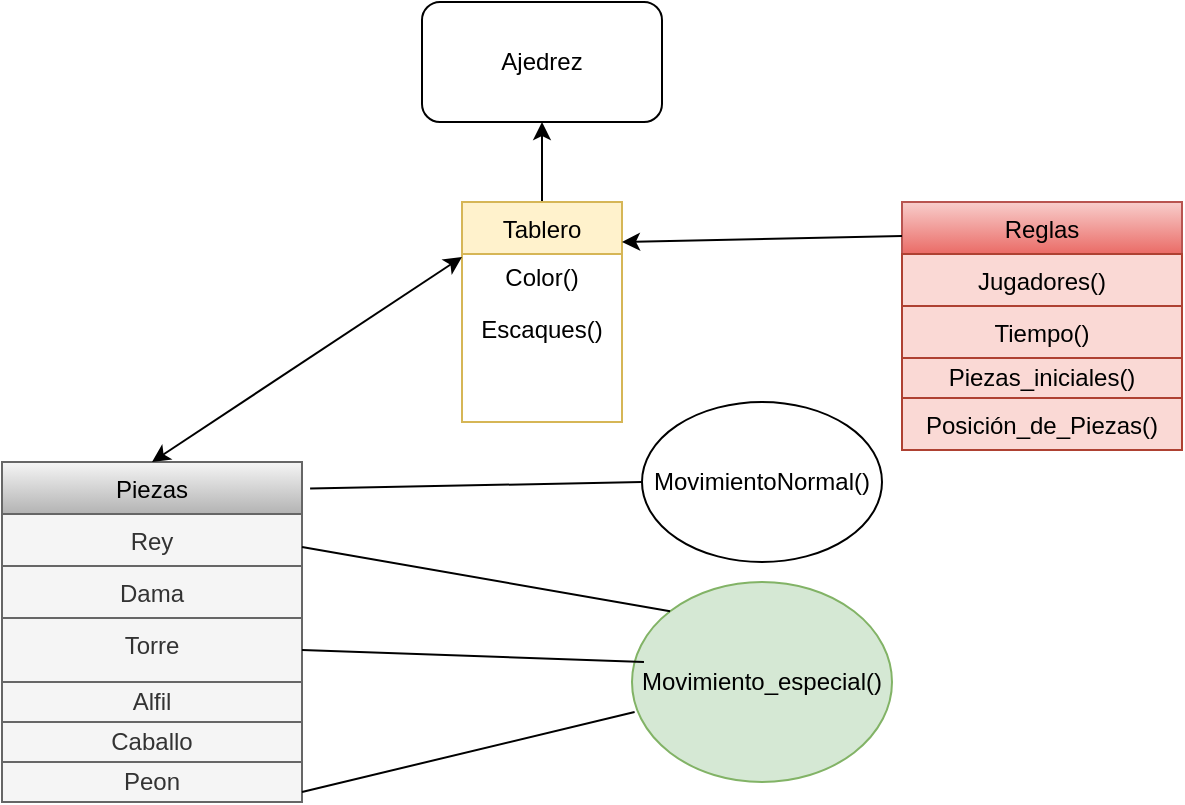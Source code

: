 <mxfile version="14.8.3" type="github">
  <diagram id="cTlmoIHEBqSvZeABo3dK" name="Page-1">
    <mxGraphModel dx="782" dy="1637" grid="1" gridSize="10" guides="1" tooltips="1" connect="1" arrows="1" fold="1" page="1" pageScale="1" pageWidth="827" pageHeight="1169" math="0" shadow="0">
      <root>
        <mxCell id="0" />
        <mxCell id="1" parent="0" />
        <mxCell id="rzSTGxsSWVmoRcj62kZP-4" value="Piezas" style="swimlane;fontStyle=0;childLayout=stackLayout;horizontal=1;startSize=26;horizontalStack=0;resizeParent=1;resizeParentMax=0;resizeLast=0;collapsible=1;marginBottom=0;fillColor=#f5f5f5;strokeColor=#666666;gradientColor=#b3b3b3;" parent="1" vertex="1">
          <mxGeometry x="20" y="-20" width="150" height="170" as="geometry" />
        </mxCell>
        <mxCell id="rzSTGxsSWVmoRcj62kZP-5" value="Rey" style="text;strokeColor=#666666;fillColor=#f5f5f5;align=center;verticalAlign=top;spacingLeft=4;spacingRight=4;overflow=hidden;rotatable=0;points=[[0,0.5],[1,0.5]];portConstraint=eastwest;fontColor=#333333;" parent="rzSTGxsSWVmoRcj62kZP-4" vertex="1">
          <mxGeometry y="26" width="150" height="26" as="geometry" />
        </mxCell>
        <mxCell id="rzSTGxsSWVmoRcj62kZP-6" value="Dama" style="text;strokeColor=#666666;fillColor=#f5f5f5;align=center;verticalAlign=top;spacingLeft=4;spacingRight=4;overflow=hidden;rotatable=0;points=[[0,0.5],[1,0.5]];portConstraint=eastwest;fontColor=#333333;" parent="rzSTGxsSWVmoRcj62kZP-4" vertex="1">
          <mxGeometry y="52" width="150" height="26" as="geometry" />
        </mxCell>
        <mxCell id="rzSTGxsSWVmoRcj62kZP-7" value="Torre" style="text;strokeColor=#666666;fillColor=#f5f5f5;align=center;verticalAlign=top;spacingLeft=4;spacingRight=4;overflow=hidden;rotatable=0;points=[[0,0.5],[1,0.5]];portConstraint=eastwest;fontColor=#333333;" parent="rzSTGxsSWVmoRcj62kZP-4" vertex="1">
          <mxGeometry y="78" width="150" height="32" as="geometry" />
        </mxCell>
        <mxCell id="rzSTGxsSWVmoRcj62kZP-8" value="Alfil" style="text;html=1;strokeColor=#666666;fillColor=#f5f5f5;align=center;verticalAlign=middle;whiteSpace=wrap;rounded=0;fontColor=#333333;" parent="rzSTGxsSWVmoRcj62kZP-4" vertex="1">
          <mxGeometry y="110" width="150" height="20" as="geometry" />
        </mxCell>
        <mxCell id="rzSTGxsSWVmoRcj62kZP-11" value="Caballo" style="text;html=1;strokeColor=#666666;fillColor=#f5f5f5;align=center;verticalAlign=middle;whiteSpace=wrap;rounded=0;fontColor=#333333;" parent="rzSTGxsSWVmoRcj62kZP-4" vertex="1">
          <mxGeometry y="130" width="150" height="20" as="geometry" />
        </mxCell>
        <mxCell id="rzSTGxsSWVmoRcj62kZP-12" value="Peon" style="text;html=1;strokeColor=#666666;fillColor=#f5f5f5;align=center;verticalAlign=middle;whiteSpace=wrap;rounded=0;fontColor=#333333;" parent="rzSTGxsSWVmoRcj62kZP-4" vertex="1">
          <mxGeometry y="150" width="150" height="20" as="geometry" />
        </mxCell>
        <mxCell id="rzSTGxsSWVmoRcj62kZP-58" value="" style="edgeStyle=orthogonalEdgeStyle;rounded=0;orthogonalLoop=1;jettySize=auto;html=1;" parent="1" source="rzSTGxsSWVmoRcj62kZP-17" target="rzSTGxsSWVmoRcj62kZP-57" edge="1">
          <mxGeometry relative="1" as="geometry" />
        </mxCell>
        <mxCell id="rzSTGxsSWVmoRcj62kZP-17" value="Tablero" style="swimlane;fontStyle=0;childLayout=stackLayout;horizontal=1;startSize=26;horizontalStack=0;resizeParent=1;resizeParentMax=0;resizeLast=0;collapsible=1;marginBottom=0;align=center;fillColor=#fff2cc;strokeColor=#d6b656;" parent="1" vertex="1">
          <mxGeometry x="250" y="-150" width="80" height="110" as="geometry" />
        </mxCell>
        <mxCell id="rzSTGxsSWVmoRcj62kZP-56" value="Color()" style="text;html=1;strokeColor=none;fillColor=none;align=center;verticalAlign=middle;whiteSpace=wrap;rounded=0;" parent="rzSTGxsSWVmoRcj62kZP-17" vertex="1">
          <mxGeometry y="26" width="80" height="24" as="geometry" />
        </mxCell>
        <mxCell id="rzSTGxsSWVmoRcj62kZP-18" value="Escaques()" style="text;strokeColor=none;fillColor=none;align=center;verticalAlign=top;spacingLeft=4;spacingRight=4;overflow=hidden;rotatable=0;points=[[0,0.5],[1,0.5]];portConstraint=eastwest;" parent="rzSTGxsSWVmoRcj62kZP-17" vertex="1">
          <mxGeometry y="50" width="80" height="60" as="geometry" />
        </mxCell>
        <mxCell id="rzSTGxsSWVmoRcj62kZP-34" value="MovimientoNormal()" style="ellipse;whiteSpace=wrap;html=1;gradientColor=#FFFFFF;align=center;" parent="1" vertex="1">
          <mxGeometry x="340" y="-50" width="120" height="80" as="geometry" />
        </mxCell>
        <mxCell id="rzSTGxsSWVmoRcj62kZP-36" value="Movimiento_especial()" style="ellipse;whiteSpace=wrap;html=1;align=center;labelBackgroundColor=none;fillColor=#d5e8d4;strokeColor=#82b366;" parent="1" vertex="1">
          <mxGeometry x="335" y="40" width="130" height="100" as="geometry" />
        </mxCell>
        <mxCell id="rzSTGxsSWVmoRcj62kZP-46" value="" style="endArrow=none;html=1;exitX=1.027;exitY=0.078;exitDx=0;exitDy=0;exitPerimeter=0;entryX=0;entryY=0.5;entryDx=0;entryDy=0;" parent="1" source="rzSTGxsSWVmoRcj62kZP-4" target="rzSTGxsSWVmoRcj62kZP-34" edge="1">
          <mxGeometry width="50" height="50" relative="1" as="geometry">
            <mxPoint x="390" y="200" as="sourcePoint" />
            <mxPoint x="309" y="30" as="targetPoint" />
            <Array as="points" />
          </mxGeometry>
        </mxCell>
        <mxCell id="rzSTGxsSWVmoRcj62kZP-47" value="" style="endArrow=none;html=1;exitX=1;exitY=0.75;exitDx=0;exitDy=0;entryX=0.01;entryY=0.65;entryDx=0;entryDy=0;entryPerimeter=0;" parent="1" source="rzSTGxsSWVmoRcj62kZP-12" target="rzSTGxsSWVmoRcj62kZP-36" edge="1">
          <mxGeometry width="50" height="50" relative="1" as="geometry">
            <mxPoint x="390" y="200" as="sourcePoint" />
            <mxPoint x="440" y="150" as="targetPoint" />
          </mxGeometry>
        </mxCell>
        <mxCell id="rzSTGxsSWVmoRcj62kZP-48" value="" style="endArrow=none;html=1;exitX=1;exitY=0.25;exitDx=0;exitDy=0;entryX=0;entryY=0;entryDx=0;entryDy=0;" parent="1" source="rzSTGxsSWVmoRcj62kZP-4" target="rzSTGxsSWVmoRcj62kZP-36" edge="1">
          <mxGeometry width="50" height="50" relative="1" as="geometry">
            <mxPoint x="390" y="200" as="sourcePoint" />
            <mxPoint x="310" y="100" as="targetPoint" />
          </mxGeometry>
        </mxCell>
        <mxCell id="rzSTGxsSWVmoRcj62kZP-49" value="" style="endArrow=none;html=1;entryX=0.046;entryY=0.4;entryDx=0;entryDy=0;entryPerimeter=0;exitX=1;exitY=0.5;exitDx=0;exitDy=0;" parent="1" source="rzSTGxsSWVmoRcj62kZP-7" target="rzSTGxsSWVmoRcj62kZP-36" edge="1">
          <mxGeometry width="50" height="50" relative="1" as="geometry">
            <mxPoint x="200" y="110" as="sourcePoint" />
            <mxPoint x="440" y="150" as="targetPoint" />
          </mxGeometry>
        </mxCell>
        <mxCell id="rzSTGxsSWVmoRcj62kZP-50" value="" style="endArrow=classic;startArrow=classic;html=1;exitX=0.5;exitY=0;exitDx=0;exitDy=0;entryX=0;entryY=0.25;entryDx=0;entryDy=0;" parent="1" source="rzSTGxsSWVmoRcj62kZP-4" target="rzSTGxsSWVmoRcj62kZP-17" edge="1">
          <mxGeometry width="50" height="50" relative="1" as="geometry">
            <mxPoint x="390" y="120" as="sourcePoint" />
            <mxPoint x="440" y="70" as="targetPoint" />
          </mxGeometry>
        </mxCell>
        <mxCell id="rzSTGxsSWVmoRcj62kZP-52" value="Reglas" style="swimlane;fontStyle=0;childLayout=stackLayout;horizontal=1;startSize=26;horizontalStack=0;resizeParent=1;resizeParentMax=0;resizeLast=0;collapsible=1;marginBottom=0;align=center;fillColor=#f8cecc;strokeColor=#b85450;gradientColor=#ea6b66;" parent="1" vertex="1">
          <mxGeometry x="470" y="-150" width="140" height="124" as="geometry" />
        </mxCell>
        <mxCell id="rzSTGxsSWVmoRcj62kZP-53" value="Jugadores()" style="text;strokeColor=#ae4132;fillColor=#fad9d5;align=center;verticalAlign=top;spacingLeft=4;spacingRight=4;overflow=hidden;rotatable=0;points=[[0,0.5],[1,0.5]];portConstraint=eastwest;" parent="rzSTGxsSWVmoRcj62kZP-52" vertex="1">
          <mxGeometry y="26" width="140" height="26" as="geometry" />
        </mxCell>
        <mxCell id="rzSTGxsSWVmoRcj62kZP-54" value="Tiempo()" style="text;strokeColor=#ae4132;fillColor=#fad9d5;align=center;verticalAlign=top;spacingLeft=4;spacingRight=4;overflow=hidden;rotatable=0;points=[[0,0.5],[1,0.5]];portConstraint=eastwest;" parent="rzSTGxsSWVmoRcj62kZP-52" vertex="1">
          <mxGeometry y="52" width="140" height="26" as="geometry" />
        </mxCell>
        <mxCell id="9tEFEahU2N56yedUpsT7-1" value="Piezas_iniciales()" style="text;html=1;strokeColor=#ae4132;fillColor=#fad9d5;align=center;verticalAlign=middle;whiteSpace=wrap;rounded=0;" vertex="1" parent="rzSTGxsSWVmoRcj62kZP-52">
          <mxGeometry y="78" width="140" height="20" as="geometry" />
        </mxCell>
        <mxCell id="rzSTGxsSWVmoRcj62kZP-55" value="Posición_de_Piezas()" style="text;strokeColor=#ae4132;fillColor=#fad9d5;align=center;verticalAlign=top;spacingLeft=4;spacingRight=4;overflow=hidden;rotatable=0;points=[[0,0.5],[1,0.5]];portConstraint=eastwest;" parent="rzSTGxsSWVmoRcj62kZP-52" vertex="1">
          <mxGeometry y="98" width="140" height="26" as="geometry" />
        </mxCell>
        <mxCell id="rzSTGxsSWVmoRcj62kZP-57" value="Ajedrez" style="rounded=1;whiteSpace=wrap;html=1;gradientColor=#FFFFFF;align=center;" parent="1" vertex="1">
          <mxGeometry x="230" y="-250" width="120" height="60" as="geometry" />
        </mxCell>
        <mxCell id="9tEFEahU2N56yedUpsT7-2" value="" style="endArrow=classic;html=1;entryX=1;entryY=0.182;entryDx=0;entryDy=0;entryPerimeter=0;exitX=0;exitY=0.137;exitDx=0;exitDy=0;exitPerimeter=0;" edge="1" parent="1" source="rzSTGxsSWVmoRcj62kZP-52" target="rzSTGxsSWVmoRcj62kZP-17">
          <mxGeometry width="50" height="50" relative="1" as="geometry">
            <mxPoint x="380" y="10" as="sourcePoint" />
            <mxPoint x="430" y="-40" as="targetPoint" />
          </mxGeometry>
        </mxCell>
      </root>
    </mxGraphModel>
  </diagram>
</mxfile>

